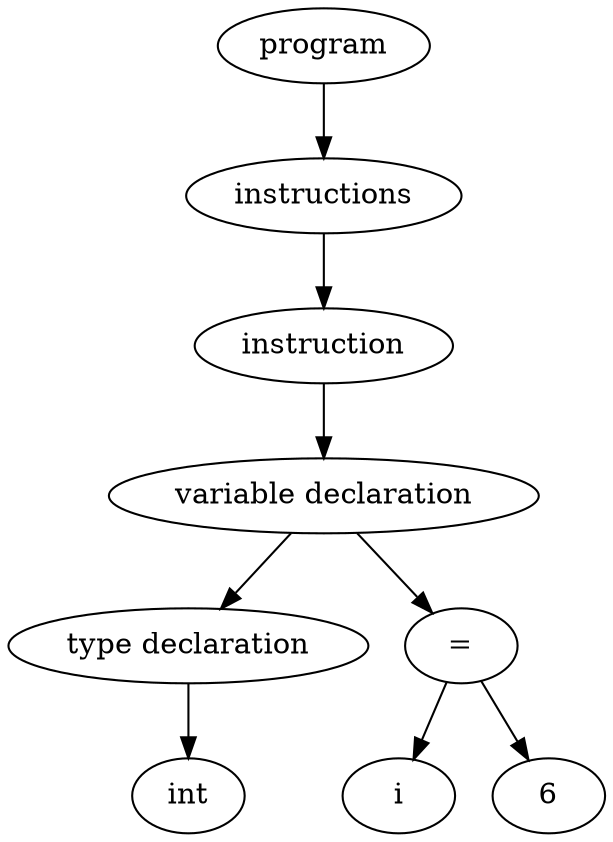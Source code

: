 digraph "Abstract Syntax Tree" {
	139792091112840 [label=int]
	139792091113624 -> 139792091112840
	139792091113624 [label="type declaration"]
	139792091113288 -> 139792091113624
	139792091112952 [label=i]
	139792091112616 -> 139792091112952
	139792091113344 [label=6]
	139792091112616 -> 139792091113344
	139792091112616 [label="="]
	139792091113288 -> 139792091112616
	139792091113288 [label="variable declaration"]
	139792091113064 -> 139792091113288
	139792091113064 [label=instruction]
	139792091113008 -> 139792091113064
	139792091113008 [label=instructions]
	139792091112336 -> 139792091113008
	139792091112336 [label=program]
}

